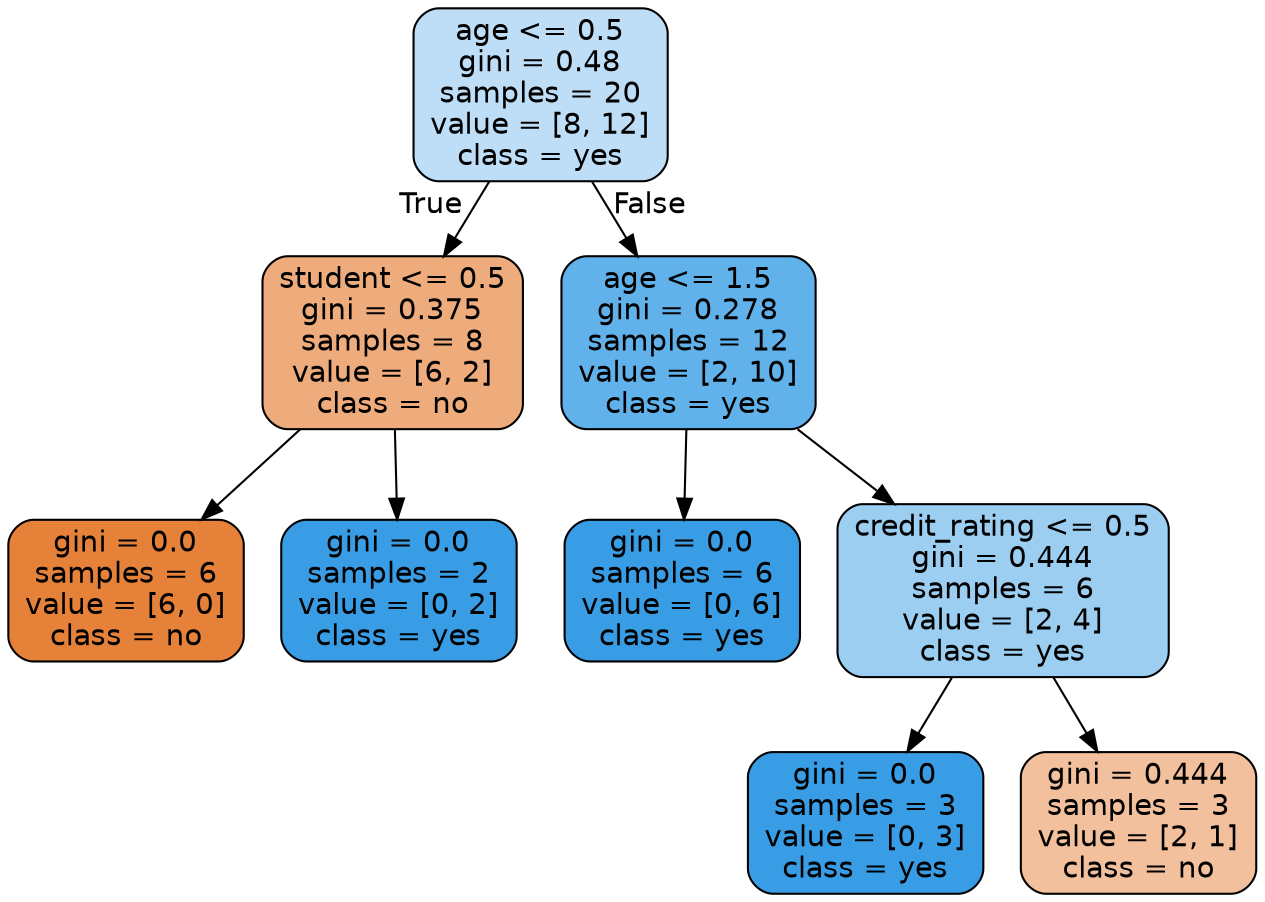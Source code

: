 digraph Tree {
node [shape=box, style="filled, rounded", color="black", fontname="helvetica"] ;
edge [fontname="helvetica"] ;
0 [label="age <= 0.5\ngini = 0.48\nsamples = 20\nvalue = [8, 12]\nclass = yes", fillcolor="#bddef6"] ;
1 [label="student <= 0.5\ngini = 0.375\nsamples = 8\nvalue = [6, 2]\nclass = no", fillcolor="#eeab7b"] ;
0 -> 1 [labeldistance=2.5, labelangle=45, headlabel="True"] ;
2 [label="gini = 0.0\nsamples = 6\nvalue = [6, 0]\nclass = no", fillcolor="#e58139"] ;
1 -> 2 ;
3 [label="gini = 0.0\nsamples = 2\nvalue = [0, 2]\nclass = yes", fillcolor="#399de5"] ;
1 -> 3 ;
4 [label="age <= 1.5\ngini = 0.278\nsamples = 12\nvalue = [2, 10]\nclass = yes", fillcolor="#61b1ea"] ;
0 -> 4 [labeldistance=2.5, labelangle=-45, headlabel="False"] ;
5 [label="gini = 0.0\nsamples = 6\nvalue = [0, 6]\nclass = yes", fillcolor="#399de5"] ;
4 -> 5 ;
6 [label="credit_rating <= 0.5\ngini = 0.444\nsamples = 6\nvalue = [2, 4]\nclass = yes", fillcolor="#9ccef2"] ;
4 -> 6 ;
7 [label="gini = 0.0\nsamples = 3\nvalue = [0, 3]\nclass = yes", fillcolor="#399de5"] ;
6 -> 7 ;
8 [label="gini = 0.444\nsamples = 3\nvalue = [2, 1]\nclass = no", fillcolor="#f2c09c"] ;
6 -> 8 ;
}